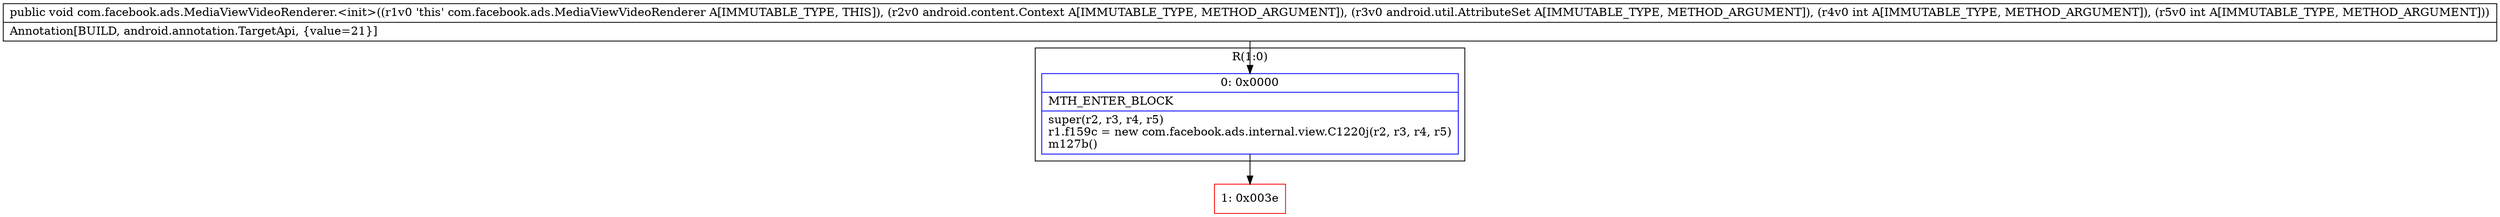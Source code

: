 digraph "CFG forcom.facebook.ads.MediaViewVideoRenderer.\<init\>(Landroid\/content\/Context;Landroid\/util\/AttributeSet;II)V" {
subgraph cluster_Region_1570530052 {
label = "R(1:0)";
node [shape=record,color=blue];
Node_0 [shape=record,label="{0\:\ 0x0000|MTH_ENTER_BLOCK\l|super(r2, r3, r4, r5)\lr1.f159c = new com.facebook.ads.internal.view.C1220j(r2, r3, r4, r5)\lm127b()\l}"];
}
Node_1 [shape=record,color=red,label="{1\:\ 0x003e}"];
MethodNode[shape=record,label="{public void com.facebook.ads.MediaViewVideoRenderer.\<init\>((r1v0 'this' com.facebook.ads.MediaViewVideoRenderer A[IMMUTABLE_TYPE, THIS]), (r2v0 android.content.Context A[IMMUTABLE_TYPE, METHOD_ARGUMENT]), (r3v0 android.util.AttributeSet A[IMMUTABLE_TYPE, METHOD_ARGUMENT]), (r4v0 int A[IMMUTABLE_TYPE, METHOD_ARGUMENT]), (r5v0 int A[IMMUTABLE_TYPE, METHOD_ARGUMENT]))  | Annotation[BUILD, android.annotation.TargetApi, \{value=21\}]\l}"];
MethodNode -> Node_0;
Node_0 -> Node_1;
}

